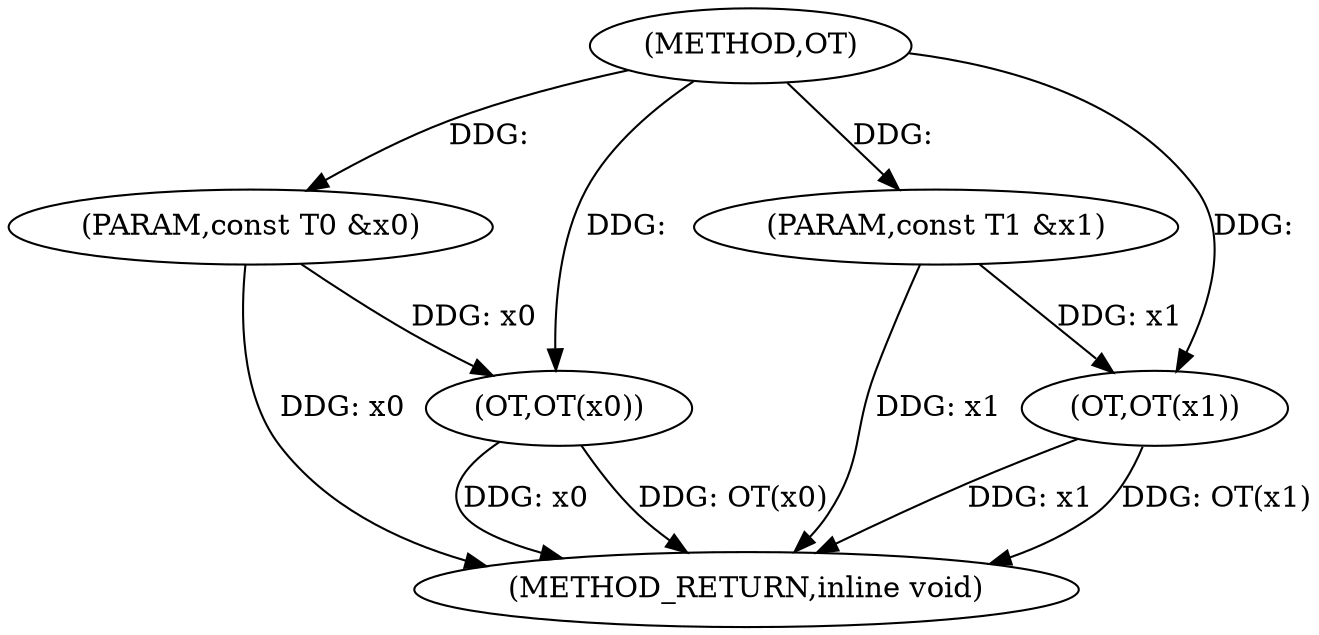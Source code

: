 digraph "OT" {  
"1000403" [label = "(METHOD,OT)" ]
"1000412" [label = "(METHOD_RETURN,inline void)" ]
"1000404" [label = "(PARAM,const T0 &x0)" ]
"1000405" [label = "(PARAM,const T1 &x1)" ]
"1000408" [label = "(OT,OT(x0))" ]
"1000410" [label = "(OT,OT(x1))" ]
  "1000404" -> "1000412"  [ label = "DDG: x0"] 
  "1000405" -> "1000412"  [ label = "DDG: x1"] 
  "1000408" -> "1000412"  [ label = "DDG: x0"] 
  "1000408" -> "1000412"  [ label = "DDG: OT(x0)"] 
  "1000410" -> "1000412"  [ label = "DDG: x1"] 
  "1000410" -> "1000412"  [ label = "DDG: OT(x1)"] 
  "1000403" -> "1000404"  [ label = "DDG: "] 
  "1000403" -> "1000405"  [ label = "DDG: "] 
  "1000404" -> "1000408"  [ label = "DDG: x0"] 
  "1000403" -> "1000408"  [ label = "DDG: "] 
  "1000405" -> "1000410"  [ label = "DDG: x1"] 
  "1000403" -> "1000410"  [ label = "DDG: "] 
}
